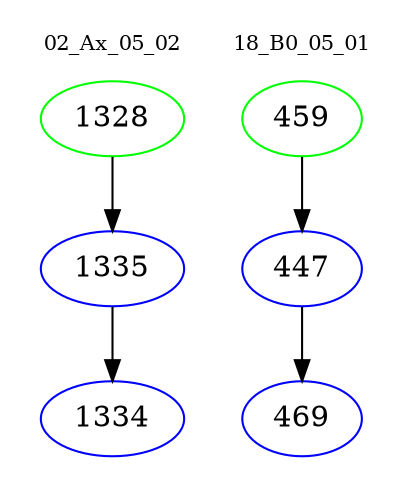 digraph{
subgraph cluster_0 {
color = white
label = "02_Ax_05_02";
fontsize=10;
T0_1328 [label="1328", color="green"]
T0_1328 -> T0_1335 [color="black"]
T0_1335 [label="1335", color="blue"]
T0_1335 -> T0_1334 [color="black"]
T0_1334 [label="1334", color="blue"]
}
subgraph cluster_1 {
color = white
label = "18_B0_05_01";
fontsize=10;
T1_459 [label="459", color="green"]
T1_459 -> T1_447 [color="black"]
T1_447 [label="447", color="blue"]
T1_447 -> T1_469 [color="black"]
T1_469 [label="469", color="blue"]
}
}
